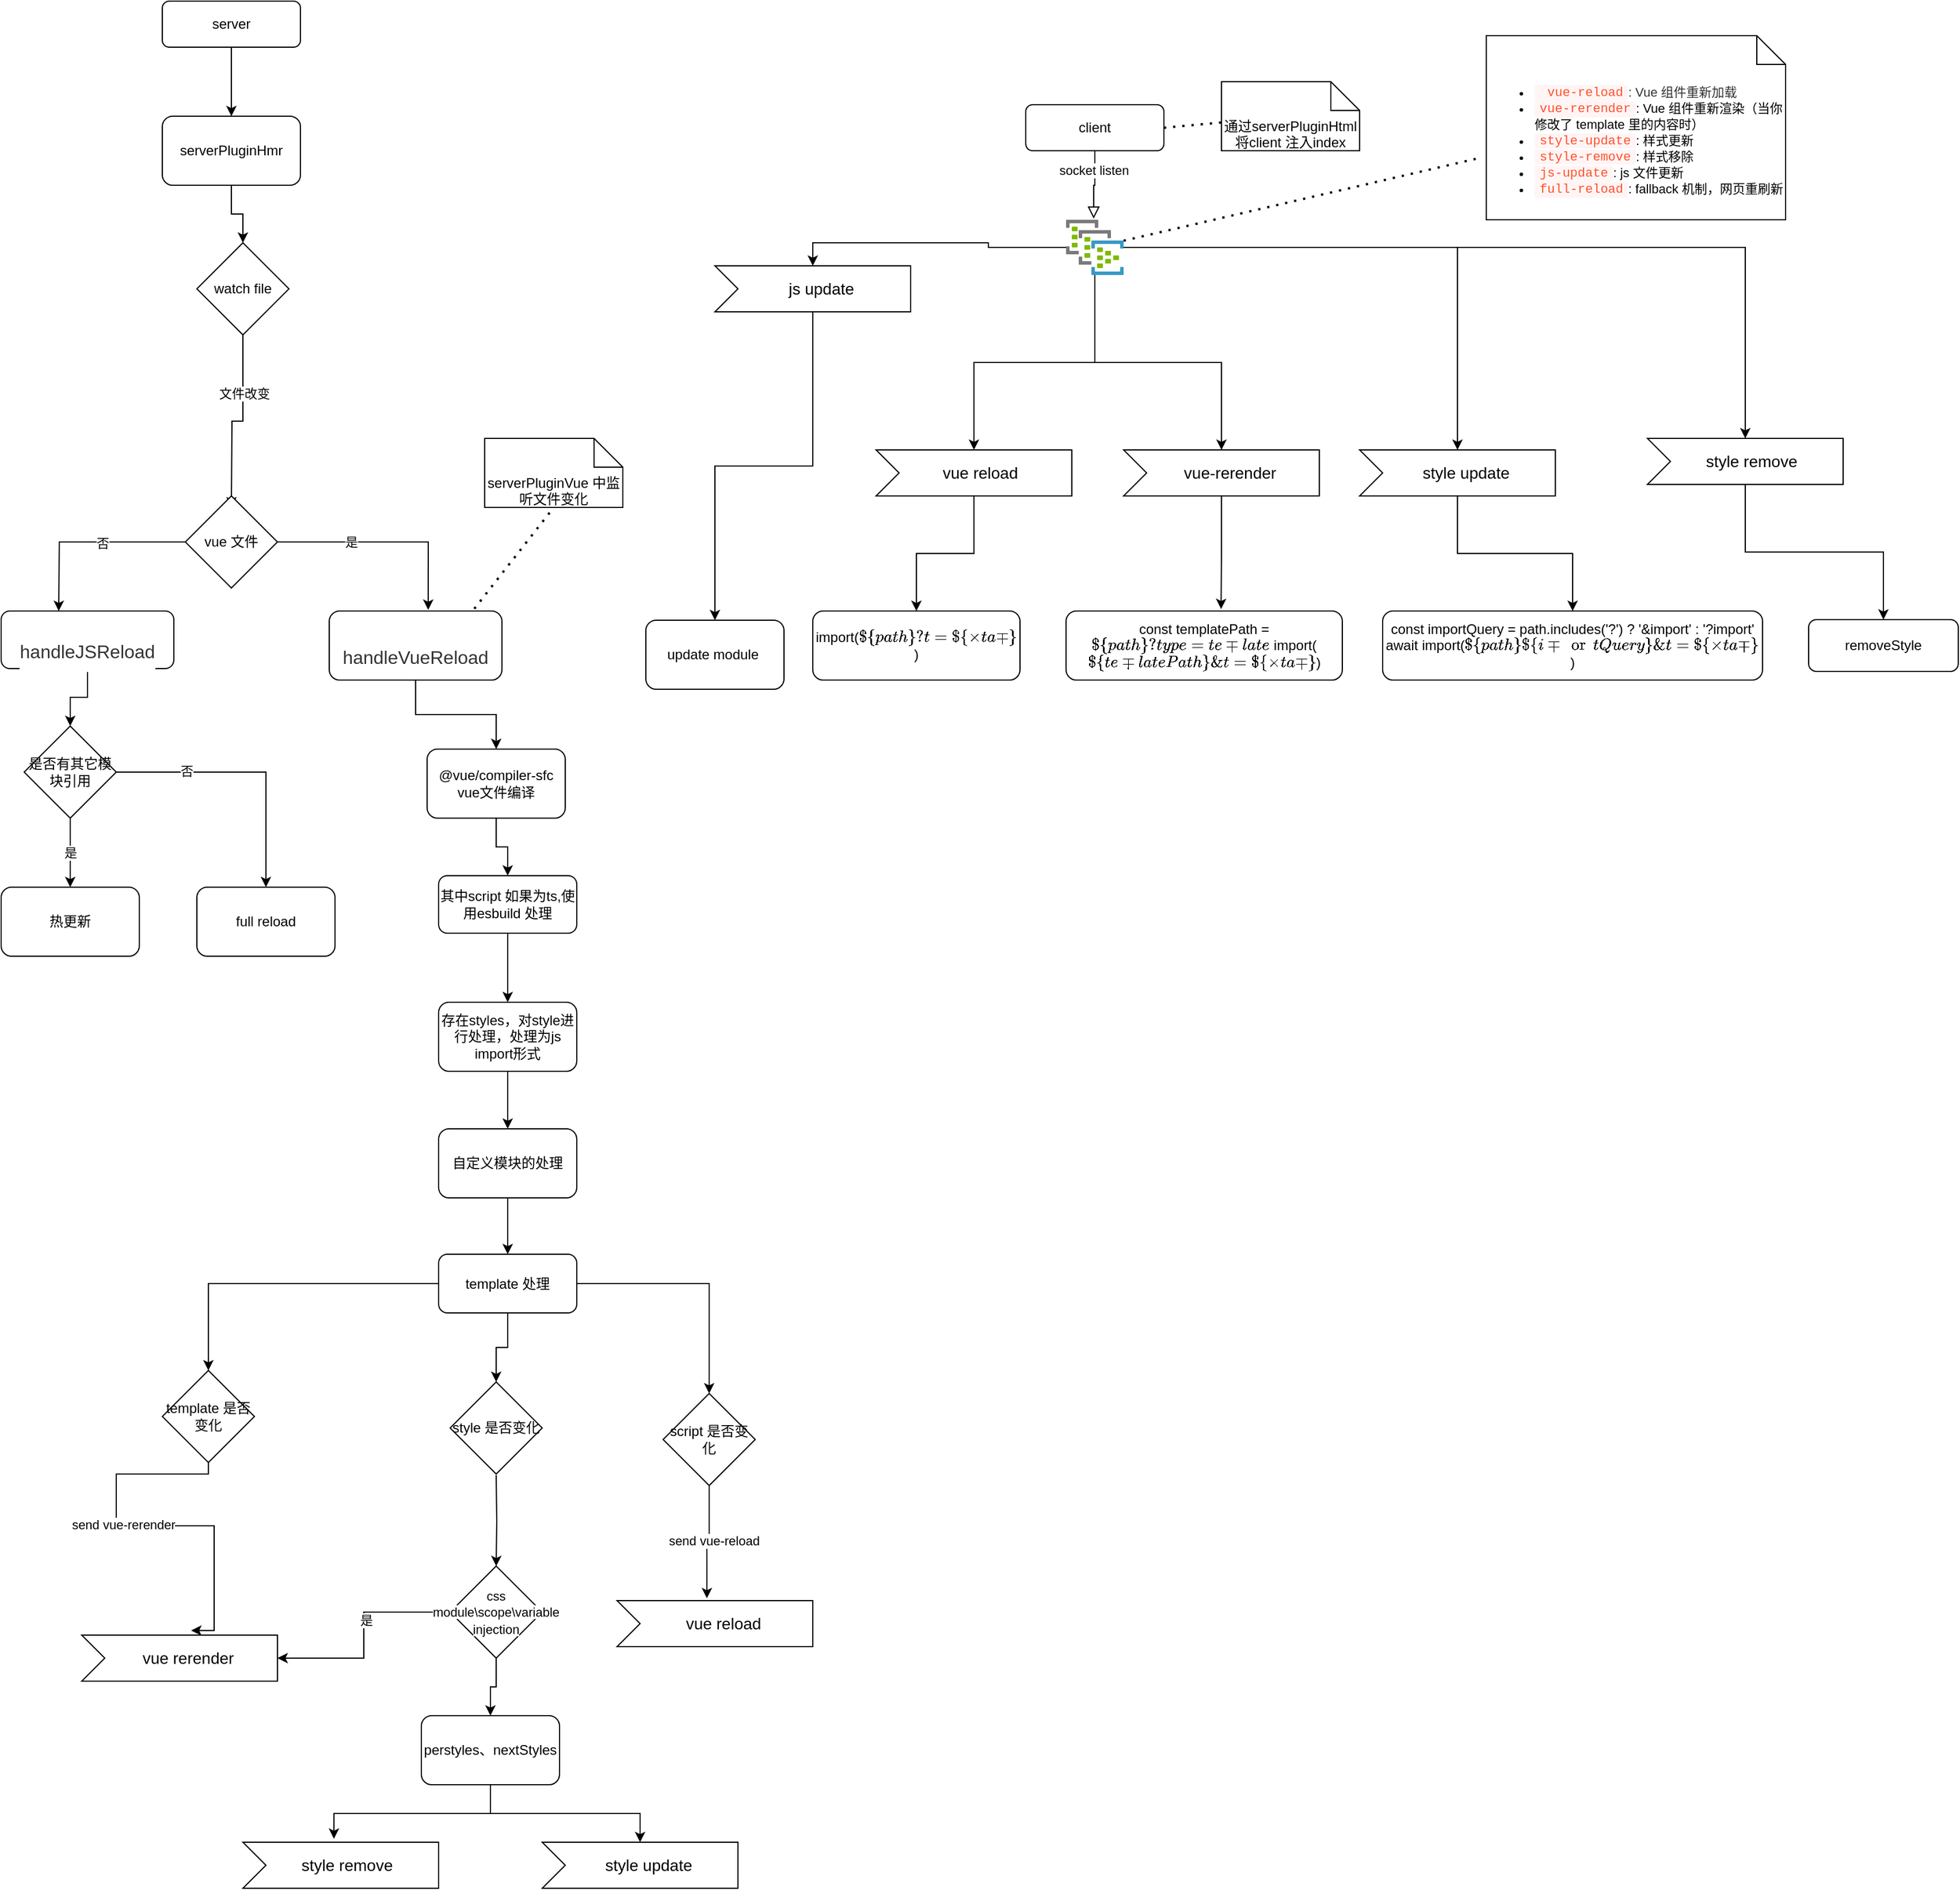 <mxfile version="14.1.4" type="github">
  <diagram id="C5RBs43oDa-KdzZeNtuy" name="Page-1">
    <mxGraphModel dx="1854" dy="1191" grid="1" gridSize="10" guides="1" tooltips="1" connect="1" arrows="1" fold="1" page="1" pageScale="1" pageWidth="827" pageHeight="1169" math="0" shadow="0">
      <root>
        <mxCell id="WIyWlLk6GJQsqaUBKTNV-0" />
        <mxCell id="WIyWlLk6GJQsqaUBKTNV-1" parent="WIyWlLk6GJQsqaUBKTNV-0" />
        <mxCell id="WIyWlLk6GJQsqaUBKTNV-2" value="" style="rounded=0;html=1;jettySize=auto;orthogonalLoop=1;fontSize=11;endArrow=block;endFill=0;endSize=8;strokeWidth=1;shadow=0;labelBackgroundColor=none;edgeStyle=orthogonalEdgeStyle;entryX=0.48;entryY=-0.021;entryDx=0;entryDy=0;entryPerimeter=0;" parent="WIyWlLk6GJQsqaUBKTNV-1" source="WIyWlLk6GJQsqaUBKTNV-3" target="gfvuBEWHtsXMwhggWegf-15" edge="1">
          <mxGeometry relative="1" as="geometry">
            <mxPoint x="1020" y="260" as="targetPoint" />
          </mxGeometry>
        </mxCell>
        <mxCell id="gfvuBEWHtsXMwhggWegf-12" value="socket listen" style="edgeLabel;html=1;align=center;verticalAlign=middle;resizable=0;points=[];" vertex="1" connectable="0" parent="WIyWlLk6GJQsqaUBKTNV-2">
          <mxGeometry x="-0.44" y="-1" relative="1" as="geometry">
            <mxPoint as="offset" />
          </mxGeometry>
        </mxCell>
        <mxCell id="WIyWlLk6GJQsqaUBKTNV-3" value="client" style="rounded=1;whiteSpace=wrap;html=1;fontSize=12;glass=0;strokeWidth=1;shadow=0;" parent="WIyWlLk6GJQsqaUBKTNV-1" vertex="1">
          <mxGeometry x="960" y="170" width="120" height="40" as="geometry" />
        </mxCell>
        <mxCell id="gfvuBEWHtsXMwhggWegf-8" value="通过serverPluginHtml将client 注入index" style="shape=note2;boundedLbl=1;whiteSpace=wrap;html=1;size=25;verticalAlign=top;align=center;" vertex="1" parent="WIyWlLk6GJQsqaUBKTNV-1">
          <mxGeometry x="1130" y="150" width="120" height="60" as="geometry" />
        </mxCell>
        <mxCell id="gfvuBEWHtsXMwhggWegf-11" value="" style="endArrow=none;dashed=1;html=1;dashPattern=1 3;strokeWidth=2;" edge="1" parent="WIyWlLk6GJQsqaUBKTNV-1" target="gfvuBEWHtsXMwhggWegf-8">
          <mxGeometry width="50" height="50" relative="1" as="geometry">
            <mxPoint x="1080" y="190" as="sourcePoint" />
            <mxPoint x="1130" y="140" as="targetPoint" />
          </mxGeometry>
        </mxCell>
        <mxCell id="gfvuBEWHtsXMwhggWegf-16" style="edgeStyle=orthogonalEdgeStyle;rounded=0;jumpSize=15;orthogonalLoop=1;jettySize=auto;html=1;entryX=0;entryY=0;entryDx=85;entryDy=0;entryPerimeter=0;" edge="1" parent="WIyWlLk6GJQsqaUBKTNV-1" source="gfvuBEWHtsXMwhggWegf-15" target="gfvuBEWHtsXMwhggWegf-90">
          <mxGeometry relative="1" as="geometry">
            <mxPoint x="1020" y="380" as="targetPoint" />
          </mxGeometry>
        </mxCell>
        <mxCell id="gfvuBEWHtsXMwhggWegf-98" style="edgeStyle=orthogonalEdgeStyle;rounded=0;jumpSize=15;orthogonalLoop=1;jettySize=auto;html=1;" edge="1" parent="WIyWlLk6GJQsqaUBKTNV-1" source="gfvuBEWHtsXMwhggWegf-15" target="gfvuBEWHtsXMwhggWegf-97">
          <mxGeometry relative="1" as="geometry" />
        </mxCell>
        <mxCell id="gfvuBEWHtsXMwhggWegf-99" style="edgeStyle=orthogonalEdgeStyle;rounded=0;jumpSize=15;orthogonalLoop=1;jettySize=auto;html=1;" edge="1" parent="WIyWlLk6GJQsqaUBKTNV-1" source="gfvuBEWHtsXMwhggWegf-15" target="gfvuBEWHtsXMwhggWegf-91">
          <mxGeometry relative="1" as="geometry" />
        </mxCell>
        <mxCell id="gfvuBEWHtsXMwhggWegf-100" style="edgeStyle=orthogonalEdgeStyle;rounded=0;jumpSize=15;orthogonalLoop=1;jettySize=auto;html=1;" edge="1" parent="WIyWlLk6GJQsqaUBKTNV-1" source="gfvuBEWHtsXMwhggWegf-15" target="gfvuBEWHtsXMwhggWegf-92">
          <mxGeometry relative="1" as="geometry" />
        </mxCell>
        <mxCell id="gfvuBEWHtsXMwhggWegf-108" style="edgeStyle=orthogonalEdgeStyle;rounded=0;jumpSize=15;orthogonalLoop=1;jettySize=auto;html=1;entryX=0;entryY=0;entryDx=85;entryDy=0;entryPerimeter=0;" edge="1" parent="WIyWlLk6GJQsqaUBKTNV-1" source="gfvuBEWHtsXMwhggWegf-15" target="gfvuBEWHtsXMwhggWegf-107">
          <mxGeometry relative="1" as="geometry" />
        </mxCell>
        <mxCell id="gfvuBEWHtsXMwhggWegf-15" value="" style="aspect=fixed;html=1;points=[];align=center;image;fontSize=12;image=img/lib/mscae/Event_Hub_Clusters.svg;" vertex="1" parent="WIyWlLk6GJQsqaUBKTNV-1">
          <mxGeometry x="995" y="270" width="50" height="48" as="geometry" />
        </mxCell>
        <mxCell id="gfvuBEWHtsXMwhggWegf-18" value="&lt;ul style=&quot;font-size: 11px&quot;&gt;&lt;li style=&quot;font-size: 11px&quot;&gt;&lt;code style=&quot;font-family: &amp;#34;menlo&amp;#34; , &amp;#34;monaco&amp;#34; , &amp;#34;consolas&amp;#34; , &amp;#34;courier new&amp;#34; , monospace ; word-break: break-word ; border-radius: 2px ; overflow-x: auto ; background-color: rgb(255 , 245 , 245) ; color: rgb(255 , 80 , 44) ; padding: 0.065em 0.4em ; font-size: 11px&quot;&gt;&amp;nbsp;vue-reload&lt;/code&gt;&lt;span style=&quot;color: rgb(51 , 51 , 51) ; background-color: rgb(255 , 255 , 255) ; font-size: 11px&quot;&gt;: Vue 组件重新加载&lt;br style=&quot;font-size: 11px&quot;&gt;&lt;/span&gt;&lt;/li&gt;&lt;li style=&quot;list-style: inherit ; margin-bottom: 0px ; font-size: 11px&quot;&gt;&lt;code style=&quot;font-family: &amp;#34;menlo&amp;#34; , &amp;#34;monaco&amp;#34; , &amp;#34;consolas&amp;#34; , &amp;#34;courier new&amp;#34; , monospace ; word-break: break-word ; border-radius: 2px ; overflow-x: auto ; background-color: rgb(255 , 245 , 245) ; color: rgb(255 , 80 , 44) ; padding: 0.065em 0.4em ; font-size: 11px&quot;&gt;vue-rerender&lt;/code&gt;: Vue 组件重新渲染（当你修改了 template 里的内容时）&lt;/li&gt;&lt;li style=&quot;list-style: inherit ; margin-bottom: 0px ; font-size: 11px&quot;&gt;&lt;code style=&quot;font-family: &amp;#34;menlo&amp;#34; , &amp;#34;monaco&amp;#34; , &amp;#34;consolas&amp;#34; , &amp;#34;courier new&amp;#34; , monospace ; word-break: break-word ; border-radius: 2px ; overflow-x: auto ; background-color: rgb(255 , 245 , 245) ; color: rgb(255 , 80 , 44) ; padding: 0.065em 0.4em ; font-size: 11px&quot;&gt;style-update&lt;/code&gt;: 样式更新&lt;/li&gt;&lt;li style=&quot;list-style: inherit ; margin-bottom: 0px ; font-size: 11px&quot;&gt;&lt;code style=&quot;font-family: &amp;#34;menlo&amp;#34; , &amp;#34;monaco&amp;#34; , &amp;#34;consolas&amp;#34; , &amp;#34;courier new&amp;#34; , monospace ; word-break: break-word ; border-radius: 2px ; overflow-x: auto ; background-color: rgb(255 , 245 , 245) ; color: rgb(255 , 80 , 44) ; padding: 0.065em 0.4em ; font-size: 11px&quot;&gt;style-remove&lt;/code&gt;: 样式移除&lt;/li&gt;&lt;li style=&quot;list-style: inherit ; margin-bottom: 0px ; font-size: 11px&quot;&gt;&lt;code style=&quot;font-family: &amp;#34;menlo&amp;#34; , &amp;#34;monaco&amp;#34; , &amp;#34;consolas&amp;#34; , &amp;#34;courier new&amp;#34; , monospace ; word-break: break-word ; border-radius: 2px ; overflow-x: auto ; background-color: rgb(255 , 245 , 245) ; color: rgb(255 , 80 , 44) ; padding: 0.065em 0.4em ; font-size: 11px&quot;&gt;js-update&lt;/code&gt;: js 文件更新&lt;/li&gt;&lt;li style=&quot;list-style: inherit ; margin-bottom: 0px ; font-size: 11px&quot;&gt;&lt;code style=&quot;font-family: &amp;#34;menlo&amp;#34; , &amp;#34;monaco&amp;#34; , &amp;#34;consolas&amp;#34; , &amp;#34;courier new&amp;#34; , monospace ; word-break: break-word ; border-radius: 2px ; overflow-x: auto ; background-color: rgb(255 , 245 , 245) ; color: rgb(255 , 80 , 44) ; padding: 0.065em 0.4em ; font-size: 11px&quot;&gt;full-reload&lt;/code&gt;: fallback 机制，网页重刷新&lt;/li&gt;&lt;/ul&gt;" style="shape=note2;boundedLbl=1;whiteSpace=wrap;html=1;size=25;verticalAlign=top;align=left;" vertex="1" parent="WIyWlLk6GJQsqaUBKTNV-1">
          <mxGeometry x="1360" y="110" width="260" height="160" as="geometry" />
        </mxCell>
        <mxCell id="gfvuBEWHtsXMwhggWegf-19" value="" style="endArrow=none;dashed=1;html=1;dashPattern=1 3;strokeWidth=2;entryX=-0.019;entryY=0.663;entryDx=0;entryDy=0;entryPerimeter=0;" edge="1" parent="WIyWlLk6GJQsqaUBKTNV-1" source="gfvuBEWHtsXMwhggWegf-15" target="gfvuBEWHtsXMwhggWegf-18">
          <mxGeometry width="50" height="50" relative="1" as="geometry">
            <mxPoint x="1230" y="460" as="sourcePoint" />
            <mxPoint x="1280" y="410" as="targetPoint" />
          </mxGeometry>
        </mxCell>
        <mxCell id="gfvuBEWHtsXMwhggWegf-22" style="edgeStyle=orthogonalEdgeStyle;rounded=0;jumpSize=15;orthogonalLoop=1;jettySize=auto;html=1;" edge="1" parent="WIyWlLk6GJQsqaUBKTNV-1" source="gfvuBEWHtsXMwhggWegf-20" target="gfvuBEWHtsXMwhggWegf-21">
          <mxGeometry relative="1" as="geometry" />
        </mxCell>
        <mxCell id="gfvuBEWHtsXMwhggWegf-20" value="server" style="rounded=1;whiteSpace=wrap;html=1;" vertex="1" parent="WIyWlLk6GJQsqaUBKTNV-1">
          <mxGeometry x="210" y="80" width="120" height="40" as="geometry" />
        </mxCell>
        <mxCell id="gfvuBEWHtsXMwhggWegf-25" style="edgeStyle=orthogonalEdgeStyle;rounded=0;jumpSize=15;orthogonalLoop=1;jettySize=auto;html=1;" edge="1" parent="WIyWlLk6GJQsqaUBKTNV-1" source="gfvuBEWHtsXMwhggWegf-21" target="gfvuBEWHtsXMwhggWegf-23">
          <mxGeometry relative="1" as="geometry" />
        </mxCell>
        <mxCell id="gfvuBEWHtsXMwhggWegf-21" value="serverPluginHmr" style="rounded=1;whiteSpace=wrap;html=1;" vertex="1" parent="WIyWlLk6GJQsqaUBKTNV-1">
          <mxGeometry x="210" y="180" width="120" height="60" as="geometry" />
        </mxCell>
        <mxCell id="gfvuBEWHtsXMwhggWegf-26" style="edgeStyle=orthogonalEdgeStyle;rounded=0;jumpSize=15;orthogonalLoop=1;jettySize=auto;html=1;exitX=0.5;exitY=1;exitDx=0;exitDy=0;entryX=0.667;entryY=0.167;entryDx=0;entryDy=0;entryPerimeter=0;" edge="1" parent="WIyWlLk6GJQsqaUBKTNV-1" source="gfvuBEWHtsXMwhggWegf-23">
          <mxGeometry relative="1" as="geometry">
            <mxPoint x="270" y="520" as="targetPoint" />
          </mxGeometry>
        </mxCell>
        <mxCell id="gfvuBEWHtsXMwhggWegf-27" value="文件改变" style="edgeLabel;html=1;align=center;verticalAlign=middle;resizable=0;points=[];" vertex="1" connectable="0" parent="gfvuBEWHtsXMwhggWegf-26">
          <mxGeometry x="-0.36" y="1" relative="1" as="geometry">
            <mxPoint as="offset" />
          </mxGeometry>
        </mxCell>
        <mxCell id="gfvuBEWHtsXMwhggWegf-23" value="watch file" style="rhombus;whiteSpace=wrap;html=1;" vertex="1" parent="WIyWlLk6GJQsqaUBKTNV-1">
          <mxGeometry x="240" y="290" width="80" height="80" as="geometry" />
        </mxCell>
        <mxCell id="gfvuBEWHtsXMwhggWegf-33" style="edgeStyle=orthogonalEdgeStyle;rounded=0;jumpSize=15;orthogonalLoop=1;jettySize=auto;html=1;" edge="1" parent="WIyWlLk6GJQsqaUBKTNV-1" source="gfvuBEWHtsXMwhggWegf-30">
          <mxGeometry relative="1" as="geometry">
            <mxPoint x="120" y="610" as="targetPoint" />
          </mxGeometry>
        </mxCell>
        <mxCell id="gfvuBEWHtsXMwhggWegf-34" value="否" style="edgeLabel;html=1;align=center;verticalAlign=middle;resizable=0;points=[];" vertex="1" connectable="0" parent="gfvuBEWHtsXMwhggWegf-33">
          <mxGeometry x="-0.153" y="1" relative="1" as="geometry">
            <mxPoint as="offset" />
          </mxGeometry>
        </mxCell>
        <mxCell id="gfvuBEWHtsXMwhggWegf-44" style="edgeStyle=orthogonalEdgeStyle;rounded=0;jumpSize=15;orthogonalLoop=1;jettySize=auto;html=1;entryX=0.573;entryY=-0.017;entryDx=0;entryDy=0;entryPerimeter=0;" edge="1" parent="WIyWlLk6GJQsqaUBKTNV-1" source="gfvuBEWHtsXMwhggWegf-30" target="gfvuBEWHtsXMwhggWegf-36">
          <mxGeometry relative="1" as="geometry" />
        </mxCell>
        <mxCell id="gfvuBEWHtsXMwhggWegf-46" value="是" style="edgeLabel;html=1;align=center;verticalAlign=middle;resizable=0;points=[];" vertex="1" connectable="0" parent="gfvuBEWHtsXMwhggWegf-44">
          <mxGeometry x="-0.326" relative="1" as="geometry">
            <mxPoint as="offset" />
          </mxGeometry>
        </mxCell>
        <mxCell id="gfvuBEWHtsXMwhggWegf-30" value="vue 文件" style="rhombus;whiteSpace=wrap;html=1;" vertex="1" parent="WIyWlLk6GJQsqaUBKTNV-1">
          <mxGeometry x="230" y="510" width="80" height="80" as="geometry" />
        </mxCell>
        <mxCell id="gfvuBEWHtsXMwhggWegf-38" style="edgeStyle=orthogonalEdgeStyle;rounded=0;jumpSize=15;orthogonalLoop=1;jettySize=auto;html=1;entryX=0.5;entryY=0;entryDx=0;entryDy=0;" edge="1" parent="WIyWlLk6GJQsqaUBKTNV-1" source="gfvuBEWHtsXMwhggWegf-32" target="gfvuBEWHtsXMwhggWegf-37">
          <mxGeometry relative="1" as="geometry" />
        </mxCell>
        <mxCell id="gfvuBEWHtsXMwhggWegf-32" value="&lt;h4 style=&quot;line-height: 1.5 ; margin-top: 35px ; margin-bottom: 10px ; padding-bottom: 5px ; font-size: 16px ; color: rgb(51 , 51 , 51) ; font-family: , , &amp;#34;segoe ui&amp;#34; , &amp;#34;roboto&amp;#34; , &amp;#34;ubuntu&amp;#34; , &amp;#34;cantarell&amp;#34; , &amp;#34;noto sans&amp;#34; , sans-serif , , &amp;#34;helvetica neue&amp;#34; , &amp;#34;pingfang sc&amp;#34; , &amp;#34;hiragino sans gb&amp;#34; , &amp;#34;microsoft yahei&amp;#34; , &amp;#34;arial&amp;#34; ; background-color: rgb(255 , 255 , 255)&quot;&gt;&lt;span style=&quot;font-weight: normal&quot;&gt;handleJSReload&lt;/span&gt;&lt;/h4&gt;" style="rounded=1;whiteSpace=wrap;html=1;" vertex="1" parent="WIyWlLk6GJQsqaUBKTNV-1">
          <mxGeometry x="70" y="610" width="150" height="50" as="geometry" />
        </mxCell>
        <mxCell id="gfvuBEWHtsXMwhggWegf-88" style="edgeStyle=orthogonalEdgeStyle;rounded=0;jumpSize=15;orthogonalLoop=1;jettySize=auto;html=1;" edge="1" parent="WIyWlLk6GJQsqaUBKTNV-1" source="gfvuBEWHtsXMwhggWegf-36" target="gfvuBEWHtsXMwhggWegf-50">
          <mxGeometry relative="1" as="geometry" />
        </mxCell>
        <mxCell id="gfvuBEWHtsXMwhggWegf-36" value="&lt;h4 style=&quot;line-height: 1.5 ; margin-top: 35px ; margin-bottom: 10px ; padding-bottom: 5px ; font-size: 16px ; color: rgb(51 , 51 , 51) ; font-family: , , &amp;#34;segoe ui&amp;#34; , &amp;#34;roboto&amp;#34; , &amp;#34;ubuntu&amp;#34; , &amp;#34;cantarell&amp;#34; , &amp;#34;noto sans&amp;#34; , sans-serif , , &amp;#34;helvetica neue&amp;#34; , &amp;#34;pingfang sc&amp;#34; , &amp;#34;hiragino sans gb&amp;#34; , &amp;#34;microsoft yahei&amp;#34; , &amp;#34;arial&amp;#34; ; background-color: rgb(255 , 255 , 255)&quot;&gt;&lt;span style=&quot;font-weight: normal&quot;&gt;handleVueReload&lt;/span&gt;&lt;/h4&gt;" style="rounded=1;whiteSpace=wrap;html=1;" vertex="1" parent="WIyWlLk6GJQsqaUBKTNV-1">
          <mxGeometry x="355" y="610" width="150" height="60" as="geometry" />
        </mxCell>
        <mxCell id="gfvuBEWHtsXMwhggWegf-41" value="是" style="edgeStyle=orthogonalEdgeStyle;rounded=0;jumpSize=15;orthogonalLoop=1;jettySize=auto;html=1;exitX=0.5;exitY=1;exitDx=0;exitDy=0;entryX=0.5;entryY=0;entryDx=0;entryDy=0;" edge="1" parent="WIyWlLk6GJQsqaUBKTNV-1" source="gfvuBEWHtsXMwhggWegf-37" target="gfvuBEWHtsXMwhggWegf-39">
          <mxGeometry relative="1" as="geometry" />
        </mxCell>
        <mxCell id="gfvuBEWHtsXMwhggWegf-42" style="edgeStyle=orthogonalEdgeStyle;rounded=0;jumpSize=15;orthogonalLoop=1;jettySize=auto;html=1;entryX=0.5;entryY=0;entryDx=0;entryDy=0;" edge="1" parent="WIyWlLk6GJQsqaUBKTNV-1" source="gfvuBEWHtsXMwhggWegf-37" target="gfvuBEWHtsXMwhggWegf-40">
          <mxGeometry relative="1" as="geometry">
            <mxPoint x="320" y="760" as="targetPoint" />
          </mxGeometry>
        </mxCell>
        <mxCell id="gfvuBEWHtsXMwhggWegf-43" value="否" style="edgeLabel;html=1;align=center;verticalAlign=middle;resizable=0;points=[];" vertex="1" connectable="0" parent="gfvuBEWHtsXMwhggWegf-42">
          <mxGeometry x="-0.47" y="1" relative="1" as="geometry">
            <mxPoint as="offset" />
          </mxGeometry>
        </mxCell>
        <mxCell id="gfvuBEWHtsXMwhggWegf-37" value="是否有其它模块引用" style="rhombus;whiteSpace=wrap;html=1;" vertex="1" parent="WIyWlLk6GJQsqaUBKTNV-1">
          <mxGeometry x="90" y="710" width="80" height="80" as="geometry" />
        </mxCell>
        <mxCell id="gfvuBEWHtsXMwhggWegf-39" value="热更新" style="rounded=1;whiteSpace=wrap;html=1;" vertex="1" parent="WIyWlLk6GJQsqaUBKTNV-1">
          <mxGeometry x="70" y="850" width="120" height="60" as="geometry" />
        </mxCell>
        <mxCell id="gfvuBEWHtsXMwhggWegf-40" value="full reload" style="rounded=1;whiteSpace=wrap;html=1;" vertex="1" parent="WIyWlLk6GJQsqaUBKTNV-1">
          <mxGeometry x="240" y="850" width="120" height="60" as="geometry" />
        </mxCell>
        <mxCell id="gfvuBEWHtsXMwhggWegf-52" style="edgeStyle=orthogonalEdgeStyle;rounded=0;jumpSize=15;orthogonalLoop=1;jettySize=auto;html=1;" edge="1" parent="WIyWlLk6GJQsqaUBKTNV-1" source="gfvuBEWHtsXMwhggWegf-50" target="gfvuBEWHtsXMwhggWegf-51">
          <mxGeometry relative="1" as="geometry" />
        </mxCell>
        <mxCell id="gfvuBEWHtsXMwhggWegf-50" value="@vue/compiler-sfc vue文件编译" style="rounded=1;whiteSpace=wrap;html=1;" vertex="1" parent="WIyWlLk6GJQsqaUBKTNV-1">
          <mxGeometry x="440" y="730" width="120" height="60" as="geometry" />
        </mxCell>
        <mxCell id="gfvuBEWHtsXMwhggWegf-54" style="edgeStyle=orthogonalEdgeStyle;rounded=0;jumpSize=15;orthogonalLoop=1;jettySize=auto;html=1;" edge="1" parent="WIyWlLk6GJQsqaUBKTNV-1" source="gfvuBEWHtsXMwhggWegf-51" target="gfvuBEWHtsXMwhggWegf-53">
          <mxGeometry relative="1" as="geometry" />
        </mxCell>
        <mxCell id="gfvuBEWHtsXMwhggWegf-51" value="其中script 如果为ts,使用esbuild 处理" style="rounded=1;whiteSpace=wrap;html=1;" vertex="1" parent="WIyWlLk6GJQsqaUBKTNV-1">
          <mxGeometry x="450" y="840" width="120" height="50" as="geometry" />
        </mxCell>
        <mxCell id="gfvuBEWHtsXMwhggWegf-56" style="edgeStyle=orthogonalEdgeStyle;rounded=0;jumpSize=15;orthogonalLoop=1;jettySize=auto;html=1;entryX=0.5;entryY=0;entryDx=0;entryDy=0;" edge="1" parent="WIyWlLk6GJQsqaUBKTNV-1" source="gfvuBEWHtsXMwhggWegf-53" target="gfvuBEWHtsXMwhggWegf-55">
          <mxGeometry relative="1" as="geometry" />
        </mxCell>
        <mxCell id="gfvuBEWHtsXMwhggWegf-53" value="存在styles，对style进行处理，处理为js import形式" style="rounded=1;whiteSpace=wrap;html=1;" vertex="1" parent="WIyWlLk6GJQsqaUBKTNV-1">
          <mxGeometry x="450" y="950" width="120" height="60" as="geometry" />
        </mxCell>
        <mxCell id="gfvuBEWHtsXMwhggWegf-58" style="edgeStyle=orthogonalEdgeStyle;rounded=0;jumpSize=15;orthogonalLoop=1;jettySize=auto;html=1;entryX=0.5;entryY=0;entryDx=0;entryDy=0;" edge="1" parent="WIyWlLk6GJQsqaUBKTNV-1" source="gfvuBEWHtsXMwhggWegf-55" target="gfvuBEWHtsXMwhggWegf-57">
          <mxGeometry relative="1" as="geometry" />
        </mxCell>
        <mxCell id="gfvuBEWHtsXMwhggWegf-55" value="自定义模块的处理" style="rounded=1;whiteSpace=wrap;html=1;" vertex="1" parent="WIyWlLk6GJQsqaUBKTNV-1">
          <mxGeometry x="450" y="1060" width="120" height="60" as="geometry" />
        </mxCell>
        <mxCell id="gfvuBEWHtsXMwhggWegf-61" style="edgeStyle=orthogonalEdgeStyle;rounded=0;jumpSize=15;orthogonalLoop=1;jettySize=auto;html=1;entryX=0.5;entryY=0;entryDx=0;entryDy=0;" edge="1" parent="WIyWlLk6GJQsqaUBKTNV-1" source="gfvuBEWHtsXMwhggWegf-57" target="gfvuBEWHtsXMwhggWegf-60">
          <mxGeometry relative="1" as="geometry" />
        </mxCell>
        <mxCell id="gfvuBEWHtsXMwhggWegf-69" style="edgeStyle=orthogonalEdgeStyle;rounded=0;jumpSize=15;orthogonalLoop=1;jettySize=auto;html=1;entryX=0.5;entryY=0;entryDx=0;entryDy=0;" edge="1" parent="WIyWlLk6GJQsqaUBKTNV-1" source="gfvuBEWHtsXMwhggWegf-57" target="gfvuBEWHtsXMwhggWegf-65">
          <mxGeometry relative="1" as="geometry" />
        </mxCell>
        <mxCell id="gfvuBEWHtsXMwhggWegf-74" style="edgeStyle=orthogonalEdgeStyle;rounded=0;jumpSize=15;orthogonalLoop=1;jettySize=auto;html=1;entryX=0.5;entryY=0;entryDx=0;entryDy=0;" edge="1" parent="WIyWlLk6GJQsqaUBKTNV-1" source="gfvuBEWHtsXMwhggWegf-57" target="gfvuBEWHtsXMwhggWegf-72">
          <mxGeometry relative="1" as="geometry" />
        </mxCell>
        <mxCell id="gfvuBEWHtsXMwhggWegf-57" value="template 处理" style="rounded=1;whiteSpace=wrap;html=1;" vertex="1" parent="WIyWlLk6GJQsqaUBKTNV-1">
          <mxGeometry x="450" y="1169" width="120" height="51" as="geometry" />
        </mxCell>
        <mxCell id="gfvuBEWHtsXMwhggWegf-63" style="edgeStyle=orthogonalEdgeStyle;rounded=0;jumpSize=15;orthogonalLoop=1;jettySize=auto;html=1;entryX=0.459;entryY=-0.05;entryDx=0;entryDy=0;entryPerimeter=0;" edge="1" parent="WIyWlLk6GJQsqaUBKTNV-1" source="gfvuBEWHtsXMwhggWegf-60" target="gfvuBEWHtsXMwhggWegf-71">
          <mxGeometry relative="1" as="geometry">
            <mxPoint x="425" y="1490" as="targetPoint" />
          </mxGeometry>
        </mxCell>
        <mxCell id="gfvuBEWHtsXMwhggWegf-64" value="send vue-reload" style="edgeLabel;html=1;align=center;verticalAlign=middle;resizable=0;points=[];" vertex="1" connectable="0" parent="gfvuBEWHtsXMwhggWegf-63">
          <mxGeometry x="-0.038" y="4" relative="1" as="geometry">
            <mxPoint as="offset" />
          </mxGeometry>
        </mxCell>
        <mxCell id="gfvuBEWHtsXMwhggWegf-60" value="script 是否变化" style="rhombus;whiteSpace=wrap;html=1;" vertex="1" parent="WIyWlLk6GJQsqaUBKTNV-1">
          <mxGeometry x="645" y="1290" width="80" height="80" as="geometry" />
        </mxCell>
        <mxCell id="gfvuBEWHtsXMwhggWegf-66" style="edgeStyle=orthogonalEdgeStyle;rounded=0;jumpSize=15;orthogonalLoop=1;jettySize=auto;html=1;entryX=0.559;entryY=-0.1;entryDx=0;entryDy=0;entryPerimeter=0;exitX=0.5;exitY=1;exitDx=0;exitDy=0;" edge="1" parent="WIyWlLk6GJQsqaUBKTNV-1" source="gfvuBEWHtsXMwhggWegf-65" target="gfvuBEWHtsXMwhggWegf-70">
          <mxGeometry relative="1" as="geometry">
            <mxPoint x="250" y="1360" as="sourcePoint" />
            <mxPoint x="290" y="1430" as="targetPoint" />
            <Array as="points">
              <mxPoint x="250" y="1360" />
              <mxPoint x="170" y="1360" />
              <mxPoint x="170" y="1405" />
              <mxPoint x="255" y="1405" />
            </Array>
          </mxGeometry>
        </mxCell>
        <mxCell id="gfvuBEWHtsXMwhggWegf-68" value="send vue-rerender" style="edgeLabel;html=1;align=center;verticalAlign=middle;resizable=0;points=[];" vertex="1" connectable="0" parent="gfvuBEWHtsXMwhggWegf-66">
          <mxGeometry x="-0.152" y="1" relative="1" as="geometry">
            <mxPoint as="offset" />
          </mxGeometry>
        </mxCell>
        <mxCell id="gfvuBEWHtsXMwhggWegf-65" value="template 是否变化" style="rhombus;whiteSpace=wrap;html=1;" vertex="1" parent="WIyWlLk6GJQsqaUBKTNV-1">
          <mxGeometry x="210" y="1270" width="80" height="80" as="geometry" />
        </mxCell>
        <mxCell id="gfvuBEWHtsXMwhggWegf-70" value="vue rerender" style="html=1;shape=mxgraph.infographic.ribbonSimple;notch1=20;notch2=0;align=center;verticalAlign=middle;fontSize=14;fontStyle=0;fillColor=#FFFFFF;flipH=0;spacingRight=0;spacingLeft=14;" vertex="1" parent="WIyWlLk6GJQsqaUBKTNV-1">
          <mxGeometry x="140" y="1500" width="170" height="40" as="geometry" />
        </mxCell>
        <mxCell id="gfvuBEWHtsXMwhggWegf-71" value="vue reload" style="html=1;shape=mxgraph.infographic.ribbonSimple;notch1=20;notch2=0;align=center;verticalAlign=middle;fontSize=14;fontStyle=0;fillColor=#FFFFFF;flipH=0;spacingRight=0;spacingLeft=14;" vertex="1" parent="WIyWlLk6GJQsqaUBKTNV-1">
          <mxGeometry x="605" y="1470" width="170" height="40" as="geometry" />
        </mxCell>
        <mxCell id="gfvuBEWHtsXMwhggWegf-73" style="edgeStyle=orthogonalEdgeStyle;rounded=0;jumpSize=15;orthogonalLoop=1;jettySize=auto;html=1;entryX=0.5;entryY=0;entryDx=0;entryDy=0;" edge="1" parent="WIyWlLk6GJQsqaUBKTNV-1" target="gfvuBEWHtsXMwhggWegf-80">
          <mxGeometry relative="1" as="geometry">
            <mxPoint x="500" y="1361" as="sourcePoint" />
            <mxPoint x="498" y="1431" as="targetPoint" />
          </mxGeometry>
        </mxCell>
        <mxCell id="gfvuBEWHtsXMwhggWegf-72" value="style 是否变化" style="rhombus;whiteSpace=wrap;html=1;" vertex="1" parent="WIyWlLk6GJQsqaUBKTNV-1">
          <mxGeometry x="460" y="1280" width="80" height="80" as="geometry" />
        </mxCell>
        <mxCell id="gfvuBEWHtsXMwhggWegf-75" value="serverPluginVue 中监听文件变化" style="shape=note2;boundedLbl=1;whiteSpace=wrap;html=1;size=25;verticalAlign=top;align=center;" vertex="1" parent="WIyWlLk6GJQsqaUBKTNV-1">
          <mxGeometry x="490" y="460" width="120" height="60" as="geometry" />
        </mxCell>
        <mxCell id="gfvuBEWHtsXMwhggWegf-77" value="style remove&amp;nbsp;" style="html=1;shape=mxgraph.infographic.ribbonSimple;notch1=20;notch2=0;align=center;verticalAlign=middle;fontSize=14;fontStyle=0;fillColor=#FFFFFF;flipH=0;spacingRight=0;spacingLeft=14;" vertex="1" parent="WIyWlLk6GJQsqaUBKTNV-1">
          <mxGeometry x="280" y="1680" width="170" height="40" as="geometry" />
        </mxCell>
        <mxCell id="gfvuBEWHtsXMwhggWegf-78" value="style update" style="html=1;shape=mxgraph.infographic.ribbonSimple;notch1=20;notch2=0;align=center;verticalAlign=middle;fontSize=14;fontStyle=0;fillColor=#FFFFFF;flipH=0;spacingRight=0;spacingLeft=14;" vertex="1" parent="WIyWlLk6GJQsqaUBKTNV-1">
          <mxGeometry x="540" y="1680" width="170" height="40" as="geometry" />
        </mxCell>
        <mxCell id="gfvuBEWHtsXMwhggWegf-81" style="edgeStyle=orthogonalEdgeStyle;rounded=0;jumpSize=15;orthogonalLoop=1;jettySize=auto;html=1;entryX=1;entryY=0.5;entryDx=0;entryDy=0;entryPerimeter=0;" edge="1" parent="WIyWlLk6GJQsqaUBKTNV-1" source="gfvuBEWHtsXMwhggWegf-80" target="gfvuBEWHtsXMwhggWegf-70">
          <mxGeometry relative="1" as="geometry" />
        </mxCell>
        <mxCell id="gfvuBEWHtsXMwhggWegf-83" value="是" style="edgeLabel;html=1;align=center;verticalAlign=middle;resizable=0;points=[];" vertex="1" connectable="0" parent="gfvuBEWHtsXMwhggWegf-81">
          <mxGeometry x="-0.137" y="2" relative="1" as="geometry">
            <mxPoint as="offset" />
          </mxGeometry>
        </mxCell>
        <mxCell id="gfvuBEWHtsXMwhggWegf-85" style="edgeStyle=orthogonalEdgeStyle;rounded=0;jumpSize=15;orthogonalLoop=1;jettySize=auto;html=1;" edge="1" parent="WIyWlLk6GJQsqaUBKTNV-1" source="gfvuBEWHtsXMwhggWegf-80" target="gfvuBEWHtsXMwhggWegf-84">
          <mxGeometry relative="1" as="geometry" />
        </mxCell>
        <mxCell id="gfvuBEWHtsXMwhggWegf-80" value="&lt;span style=&quot;font-size: 11px ; background-color: rgb(255 , 255 , 255)&quot;&gt;css module\scope\variable injection&lt;/span&gt;" style="rhombus;whiteSpace=wrap;html=1;" vertex="1" parent="WIyWlLk6GJQsqaUBKTNV-1">
          <mxGeometry x="460" y="1440" width="80" height="80" as="geometry" />
        </mxCell>
        <mxCell id="gfvuBEWHtsXMwhggWegf-86" style="edgeStyle=orthogonalEdgeStyle;rounded=0;jumpSize=15;orthogonalLoop=1;jettySize=auto;html=1;entryX=0.465;entryY=-0.075;entryDx=0;entryDy=0;entryPerimeter=0;" edge="1" parent="WIyWlLk6GJQsqaUBKTNV-1" source="gfvuBEWHtsXMwhggWegf-84" target="gfvuBEWHtsXMwhggWegf-77">
          <mxGeometry relative="1" as="geometry" />
        </mxCell>
        <mxCell id="gfvuBEWHtsXMwhggWegf-87" style="edgeStyle=orthogonalEdgeStyle;rounded=0;jumpSize=15;orthogonalLoop=1;jettySize=auto;html=1;entryX=0;entryY=0;entryDx=85;entryDy=0;entryPerimeter=0;" edge="1" parent="WIyWlLk6GJQsqaUBKTNV-1" source="gfvuBEWHtsXMwhggWegf-84" target="gfvuBEWHtsXMwhggWegf-78">
          <mxGeometry relative="1" as="geometry" />
        </mxCell>
        <mxCell id="gfvuBEWHtsXMwhggWegf-84" value="perstyles、nextStyles" style="rounded=1;whiteSpace=wrap;html=1;" vertex="1" parent="WIyWlLk6GJQsqaUBKTNV-1">
          <mxGeometry x="435" y="1570" width="120" height="60" as="geometry" />
        </mxCell>
        <mxCell id="gfvuBEWHtsXMwhggWegf-89" value="" style="endArrow=none;dashed=1;html=1;dashPattern=1 3;strokeWidth=2;entryX=0.5;entryY=1;entryDx=0;entryDy=0;entryPerimeter=0;exitX=0.84;exitY=-0.033;exitDx=0;exitDy=0;exitPerimeter=0;" edge="1" parent="WIyWlLk6GJQsqaUBKTNV-1" source="gfvuBEWHtsXMwhggWegf-36" target="gfvuBEWHtsXMwhggWegf-75">
          <mxGeometry width="50" height="50" relative="1" as="geometry">
            <mxPoint x="510" y="600" as="sourcePoint" />
            <mxPoint x="560" y="550" as="targetPoint" />
          </mxGeometry>
        </mxCell>
        <mxCell id="gfvuBEWHtsXMwhggWegf-94" style="edgeStyle=orthogonalEdgeStyle;rounded=0;jumpSize=15;orthogonalLoop=1;jettySize=auto;html=1;entryX=0.5;entryY=0;entryDx=0;entryDy=0;" edge="1" parent="WIyWlLk6GJQsqaUBKTNV-1" source="gfvuBEWHtsXMwhggWegf-90" target="gfvuBEWHtsXMwhggWegf-93">
          <mxGeometry relative="1" as="geometry" />
        </mxCell>
        <mxCell id="gfvuBEWHtsXMwhggWegf-90" value="vue reload&amp;nbsp;" style="html=1;shape=mxgraph.infographic.ribbonSimple;notch1=20;notch2=0;align=center;verticalAlign=middle;fontSize=14;fontStyle=0;fillColor=#FFFFFF;flipH=0;spacingRight=0;spacingLeft=14;" vertex="1" parent="WIyWlLk6GJQsqaUBKTNV-1">
          <mxGeometry x="830" y="470" width="170" height="40" as="geometry" />
        </mxCell>
        <mxCell id="gfvuBEWHtsXMwhggWegf-105" style="edgeStyle=orthogonalEdgeStyle;rounded=0;jumpSize=15;orthogonalLoop=1;jettySize=auto;html=1;" edge="1" parent="WIyWlLk6GJQsqaUBKTNV-1" source="gfvuBEWHtsXMwhggWegf-91" target="gfvuBEWHtsXMwhggWegf-102">
          <mxGeometry relative="1" as="geometry" />
        </mxCell>
        <mxCell id="gfvuBEWHtsXMwhggWegf-91" value="style update" style="html=1;shape=mxgraph.infographic.ribbonSimple;notch1=20;notch2=0;align=center;verticalAlign=middle;fontSize=14;fontStyle=0;fillColor=#FFFFFF;flipH=0;spacingRight=0;spacingLeft=14;" vertex="1" parent="WIyWlLk6GJQsqaUBKTNV-1">
          <mxGeometry x="1250" y="470" width="170" height="40" as="geometry" />
        </mxCell>
        <mxCell id="gfvuBEWHtsXMwhggWegf-106" style="edgeStyle=orthogonalEdgeStyle;rounded=0;jumpSize=15;orthogonalLoop=1;jettySize=auto;html=1;entryX=0.5;entryY=0;entryDx=0;entryDy=0;" edge="1" parent="WIyWlLk6GJQsqaUBKTNV-1" source="gfvuBEWHtsXMwhggWegf-92" target="gfvuBEWHtsXMwhggWegf-103">
          <mxGeometry relative="1" as="geometry" />
        </mxCell>
        <mxCell id="gfvuBEWHtsXMwhggWegf-92" value="style remove&amp;nbsp;" style="html=1;shape=mxgraph.infographic.ribbonSimple;notch1=20;notch2=0;align=center;verticalAlign=middle;fontSize=14;fontStyle=0;fillColor=#FFFFFF;flipH=0;spacingRight=0;spacingLeft=14;" vertex="1" parent="WIyWlLk6GJQsqaUBKTNV-1">
          <mxGeometry x="1500" y="460" width="170" height="40" as="geometry" />
        </mxCell>
        <mxCell id="gfvuBEWHtsXMwhggWegf-93" value="import(`${path}?t=${timestamp}`)" style="rounded=1;whiteSpace=wrap;html=1;" vertex="1" parent="WIyWlLk6GJQsqaUBKTNV-1">
          <mxGeometry x="775" y="610" width="180" height="60" as="geometry" />
        </mxCell>
        <mxCell id="gfvuBEWHtsXMwhggWegf-104" style="edgeStyle=orthogonalEdgeStyle;rounded=0;jumpSize=15;orthogonalLoop=1;jettySize=auto;html=1;entryX=0.561;entryY=-0.028;entryDx=0;entryDy=0;entryPerimeter=0;" edge="1" parent="WIyWlLk6GJQsqaUBKTNV-1" source="gfvuBEWHtsXMwhggWegf-97" target="gfvuBEWHtsXMwhggWegf-101">
          <mxGeometry relative="1" as="geometry" />
        </mxCell>
        <mxCell id="gfvuBEWHtsXMwhggWegf-97" value="vue-rerender" style="html=1;shape=mxgraph.infographic.ribbonSimple;notch1=20;notch2=0;align=center;verticalAlign=middle;fontSize=14;fontStyle=0;fillColor=#FFFFFF;flipH=0;spacingRight=0;spacingLeft=14;" vertex="1" parent="WIyWlLk6GJQsqaUBKTNV-1">
          <mxGeometry x="1045" y="470" width="170" height="40" as="geometry" />
        </mxCell>
        <mxCell id="gfvuBEWHtsXMwhggWegf-101" value="const templatePath = `${path}?type=template` import(`${templatePath}&amp;amp;t=${timestamp}`)" style="rounded=1;whiteSpace=wrap;html=1;" vertex="1" parent="WIyWlLk6GJQsqaUBKTNV-1">
          <mxGeometry x="995" y="610" width="240" height="60" as="geometry" />
        </mxCell>
        <mxCell id="gfvuBEWHtsXMwhggWegf-102" value="const importQuery = path.includes(&#39;?&#39;) ? &#39;&amp;amp;import&#39; : &#39;?import&#39; await import(`${path}${importQuery}&amp;amp;t=${timestamp}`)" style="rounded=1;whiteSpace=wrap;html=1;" vertex="1" parent="WIyWlLk6GJQsqaUBKTNV-1">
          <mxGeometry x="1270" y="610" width="330" height="60" as="geometry" />
        </mxCell>
        <mxCell id="gfvuBEWHtsXMwhggWegf-103" value="removeStyle" style="rounded=1;whiteSpace=wrap;html=1;" vertex="1" parent="WIyWlLk6GJQsqaUBKTNV-1">
          <mxGeometry x="1640" y="617.5" width="130" height="45" as="geometry" />
        </mxCell>
        <mxCell id="gfvuBEWHtsXMwhggWegf-110" style="edgeStyle=orthogonalEdgeStyle;rounded=0;jumpSize=15;orthogonalLoop=1;jettySize=auto;html=1;" edge="1" parent="WIyWlLk6GJQsqaUBKTNV-1" source="gfvuBEWHtsXMwhggWegf-107" target="gfvuBEWHtsXMwhggWegf-109">
          <mxGeometry relative="1" as="geometry" />
        </mxCell>
        <mxCell id="gfvuBEWHtsXMwhggWegf-107" value="js update" style="html=1;shape=mxgraph.infographic.ribbonSimple;notch1=20;notch2=0;align=center;verticalAlign=middle;fontSize=14;fontStyle=0;fillColor=#FFFFFF;flipH=0;spacingRight=0;spacingLeft=14;" vertex="1" parent="WIyWlLk6GJQsqaUBKTNV-1">
          <mxGeometry x="690" y="310" width="170" height="40" as="geometry" />
        </mxCell>
        <mxCell id="gfvuBEWHtsXMwhggWegf-109" value="update module&amp;nbsp;" style="rounded=1;whiteSpace=wrap;html=1;" vertex="1" parent="WIyWlLk6GJQsqaUBKTNV-1">
          <mxGeometry x="630" y="618" width="120" height="60" as="geometry" />
        </mxCell>
      </root>
    </mxGraphModel>
  </diagram>
</mxfile>
